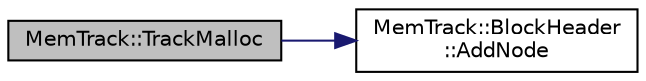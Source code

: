 digraph "MemTrack::TrackMalloc"
{
 // LATEX_PDF_SIZE
  edge [fontname="Helvetica",fontsize="10",labelfontname="Helvetica",labelfontsize="10"];
  node [fontname="Helvetica",fontsize="10",shape=record];
  rankdir="LR";
  Node1 [label="MemTrack::TrackMalloc",height=0.2,width=0.4,color="black", fillcolor="grey75", style="filled", fontcolor="black",tooltip=" "];
  Node1 -> Node2 [color="midnightblue",fontsize="10",style="solid"];
  Node2 [label="MemTrack::BlockHeader\l::AddNode",height=0.2,width=0.4,color="black", fillcolor="white", style="filled",URL="$class_mem_track_1_1_block_header.html#af1e99faac9730ba834bf0cc5d7ec0106",tooltip=" "];
}
